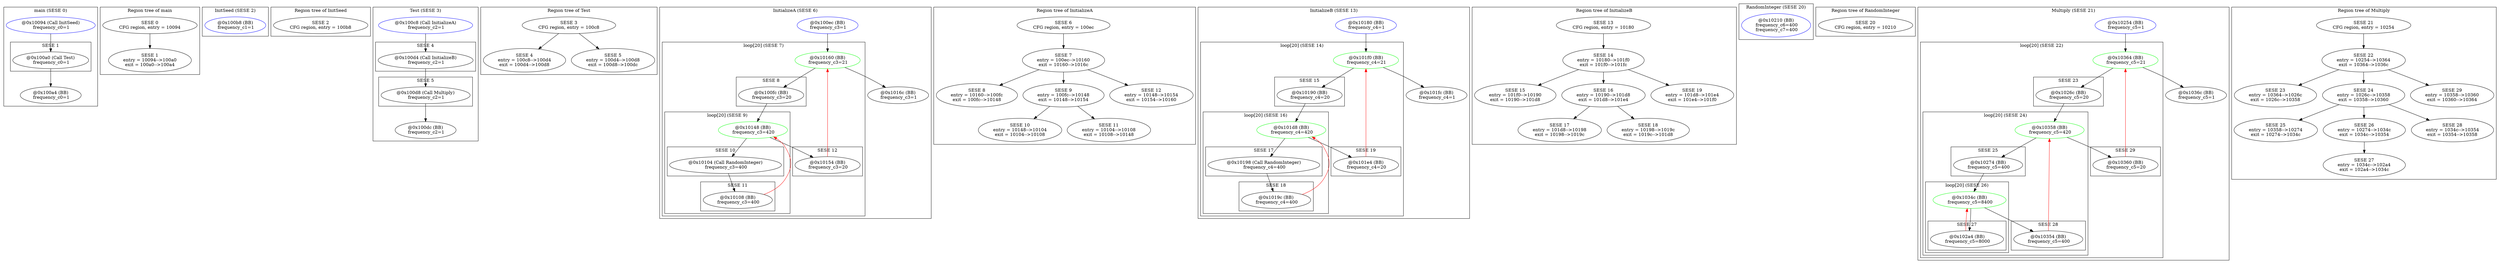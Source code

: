 digraph G {
subgraph cluster_main {
graph [label = "main (SESE 0)"];
subgraph cluster_sese_region0x556a3c2a9830 {
graph [label = "SESE 1"];
node0x556a3c158810 [label = "@0x100a0 (Call Test)\n frequency_c0=1\n"];
};
node0x556a3c158720 [label = "@0x10094 (Call InitSeed)\n frequency_c0=1\n" ,color="blue"];
node0x556a3c158810;
node0x556a3c1588f0 [label = "@0x100a4 (BB)\n frequency_c0=1\n"];
}
subgraph cluster_SESERegion_of_main {
graph [label = "Region tree of main"];
region0x556a3c2ac980 [label = "SESE 0
CFG region, entry = 10094"];
region0x556a3c2a9830 [label = "SESE 1
entry = 10094-->100a0
exit = 100a0-->100a4"];
region0x556a3c2ac980 -> region0x556a3c2a9830;
}
subgraph cluster_InitSeed {
graph [label = "InitSeed (SESE 2)"];
node0x556a3c159040 [label = "@0x100b8 (BB)\n frequency_c1=1\n" ,color="blue"];
}
subgraph cluster_SESERegion_of_InitSeed {
graph [label = "Region tree of InitSeed"];
region0x556a3c2a8130 [label = "SESE 2
CFG region, entry = 100b8"];
}
subgraph cluster_Test {
graph [label = "Test (SESE 3)"];
subgraph cluster_sese_region0x556a3c2a26a0 {
graph [label = "SESE 4"];
node0x556a3c15c9a0 [label = "@0x100d4 (Call InitializeB)\n frequency_c2=1\n"];
};
subgraph cluster_sese_region0x556a3c29cc20 {
graph [label = "SESE 5"];
node0x556a3c15d510 [label = "@0x100d8 (Call Multiply)\n frequency_c2=1\n"];
};
node0x556a3c159480 [label = "@0x100c8 (Call InitializeA)\n frequency_c2=1\n" ,color="blue"];
node0x556a3c15c9a0;
node0x556a3c15d510;
node0x556a3c165330 [label = "@0x100dc (BB)\n frequency_c2=1\n"];
}
subgraph cluster_SESERegion_of_Test {
graph [label = "Region tree of Test"];
region0x556a3c2a5850 [label = "SESE 3
CFG region, entry = 100c8"];
region0x556a3c2a26a0 [label = "SESE 4
entry = 100c8-->100d4
exit = 100d4-->100d8"];
region0x556a3c29cc20 [label = "SESE 5
entry = 100d4-->100d8
exit = 100d8-->100dc"];
region0x556a3c2a5850 -> region0x556a3c2a26a0;
region0x556a3c2a5850 -> region0x556a3c29cc20;
}
subgraph cluster_InitializeA {
graph [label = "InitializeA (SESE 6)"];
subgraph cluster_sese_region0x556a3c288db0 {
graph [label = "loop[20] (SESE 7)"];
node0x556a3c1680a0 [label = "@0x10160 (BB)\n frequency_c3=21\n" ,color="green"];
node0x556a3c165ac0 [label = "@0x100fc (BB)\n frequency_c3=20\n"];
node0x556a3c1685f0 [label = "@0x10148 (BB)\n frequency_c3=420\n" ,color="green"];
node0x556a3c166d30 [label = "@0x10104 (Call RandomInteger)\n frequency_c3=400\n"];
node0x556a3c167730 [label = "@0x10108 (BB)\n frequency_c3=400\n"];
node0x556a3c171740 [label = "@0x10154 (BB)\n frequency_c3=20\n"];
subgraph cluster_sese_region0x556a3c288810 {
graph [label = "SESE 8"];
node0x556a3c165ac0;
};
subgraph cluster_sese_region0x556a3c284840 {
graph [label = "loop[20] (SESE 9)"];
node0x556a3c1685f0;
node0x556a3c166d30;
node0x556a3c167730;
subgraph cluster_sese_region0x556a3c2327b0 {
graph [label = "SESE 10"];
node0x556a3c166d30;
};
subgraph cluster_sese_region0x556a3c1a0b40 {
graph [label = "SESE 11"];
node0x556a3c167730;
};
};
subgraph cluster_sese_region0x556a3c1cee10 {
graph [label = "SESE 12"];
node0x556a3c171740;
};
};
node0x556a3c165650 [label = "@0x100ec (BB)\n frequency_c3=1\n" ,color="blue"];
node0x556a3c165ac0;
node0x556a3c166d30;
node0x556a3c167730;
node0x556a3c1685f0;
node0x556a3c171740;
node0x556a3c1680a0;
node0x556a3c172a20 [label = "@0x1016c (BB)\n frequency_c3=1\n"];
}
subgraph cluster_SESERegion_of_InitializeA {
graph [label = "Region tree of InitializeA"];
region0x556a3c171ee0 [label = "SESE 6
CFG region, entry = 100ec"];
region0x556a3c288db0 [label = "SESE 7
entry = 100ec-->10160
exit = 10160-->1016c"];
region0x556a3c288810 [label = "SESE 8
entry = 10160-->100fc
exit = 100fc-->10148"];
region0x556a3c284840 [label = "SESE 9
entry = 100fc-->10148
exit = 10148-->10154"];
region0x556a3c2327b0 [label = "SESE 10
entry = 10148-->10104
exit = 10104-->10108"];
region0x556a3c1a0b40 [label = "SESE 11
entry = 10104-->10108
exit = 10108-->10148"];
region0x556a3c1cee10 [label = "SESE 12
entry = 10148-->10154
exit = 10154-->10160"];
region0x556a3c171ee0 -> region0x556a3c288db0;
region0x556a3c288db0 -> region0x556a3c288810;
region0x556a3c288db0 -> region0x556a3c284840;
region0x556a3c284840 -> region0x556a3c2327b0;
region0x556a3c284840 -> region0x556a3c1a0b40;
region0x556a3c288db0 -> region0x556a3c1cee10;
}
subgraph cluster_InitializeB {
graph [label = "InitializeB (SESE 13)"];
subgraph cluster_sese_region0x556a3c2894a0 {
graph [label = "loop[20] (SESE 14)"];
node0x556a3c29d570 [label = "@0x101f0 (BB)\n frequency_c4=21\n" ,color="green"];
node0x556a3c166a00 [label = "@0x10190 (BB)\n frequency_c4=20\n"];
node0x556a3c29b1d0 [label = "@0x101d8 (BB)\n frequency_c4=420\n" ,color="green"];
node0x556a3c166ae0 [label = "@0x10198 (Call RandomInteger)\n frequency_c4=400\n"];
node0x556a3c29a950 [label = "@0x1019c (BB)\n frequency_c4=400\n"];
node0x556a3c29c6c0 [label = "@0x101e4 (BB)\n frequency_c4=20\n"];
subgraph cluster_sese_region0x556a3c285290 {
graph [label = "SESE 15"];
node0x556a3c166a00;
};
subgraph cluster_sese_region0x556a3c2857e0 {
graph [label = "loop[20] (SESE 16)"];
node0x556a3c29b1d0;
node0x556a3c166ae0;
node0x556a3c29a950;
subgraph cluster_sese_region0x556a3c1da6b0 {
graph [label = "SESE 17"];
node0x556a3c166ae0;
};
subgraph cluster_sese_region0x556a3c1e7b50 {
graph [label = "SESE 18"];
node0x556a3c29a950;
};
};
subgraph cluster_sese_region0x556a3c28d780 {
graph [label = "SESE 19"];
node0x556a3c29c6c0;
};
};
node0x556a3c173990 [label = "@0x10180 (BB)\n frequency_c4=1\n" ,color="blue"];
node0x556a3c166a00;
node0x556a3c166ae0;
node0x556a3c29a950;
node0x556a3c29b1d0;
node0x556a3c29c6c0;
node0x556a3c29d570;
node0x556a3c29dd10 [label = "@0x101fc (BB)\n frequency_c4=1\n"];
}
subgraph cluster_SESERegion_of_InitializeB {
graph [label = "Region tree of InitializeB"];
region0x556a3c1ec3f0 [label = "SESE 13
CFG region, entry = 10180"];
region0x556a3c2894a0 [label = "SESE 14
entry = 10180-->101f0
exit = 101f0-->101fc"];
region0x556a3c285290 [label = "SESE 15
entry = 101f0-->10190
exit = 10190-->101d8"];
region0x556a3c2857e0 [label = "SESE 16
entry = 10190-->101d8
exit = 101d8-->101e4"];
region0x556a3c1da6b0 [label = "SESE 17
entry = 101d8-->10198
exit = 10198-->1019c"];
region0x556a3c1e7b50 [label = "SESE 18
entry = 10198-->1019c
exit = 1019c-->101d8"];
region0x556a3c28d780 [label = "SESE 19
entry = 101d8-->101e4
exit = 101e4-->101f0"];
region0x556a3c1ec3f0 -> region0x556a3c2894a0;
region0x556a3c2894a0 -> region0x556a3c285290;
region0x556a3c2894a0 -> region0x556a3c2857e0;
region0x556a3c2857e0 -> region0x556a3c1da6b0;
region0x556a3c2857e0 -> region0x556a3c1e7b50;
region0x556a3c2894a0 -> region0x556a3c28d780;
}
subgraph cluster_RandomInteger {
graph [label = "RandomInteger (SESE 20)"];
node0x556a3c29ecb0 [label = "@0x10210 (BB)\n frequency_c6=400\n frequency_c7=400\n" ,color="blue"];
}
subgraph cluster_SESERegion_of_RandomInteger {
graph [label = "Region tree of RandomInteger"];
region0x556a3c28bbc0 [label = "SESE 20
CFG region, entry = 10210"];
}
subgraph cluster_Multiply {
graph [label = "Multiply (SESE 21)"];
subgraph cluster_sese_region0x556a3c289840 {
graph [label = "loop[20] (SESE 22)"];
node0x556a3c2a6e80 [label = "@0x10364 (BB)\n frequency_c5=21\n" ,color="green"];
node0x556a3c299f10 [label = "@0x1026c (BB)\n frequency_c5=20\n"];
node0x556a3c2a65e0 [label = "@0x10358 (BB)\n frequency_c5=420\n" ,color="green"];
node0x556a3c2a1a80 [label = "@0x10274 (BB)\n frequency_c5=400\n"];
node0x556a3c2a5770 [label = "@0x1034c (BB)\n frequency_c5=8400\n" ,color="green"];
node0x556a3c2a4270 [label = "@0x102a4 (BB)\n frequency_c5=8000\n"];
node0x556a3c2a5f10 [label = "@0x10354 (BB)\n frequency_c5=400\n"];
node0x556a3c2a6bb0 [label = "@0x10360 (BB)\n frequency_c5=20\n"];
subgraph cluster_sese_region0x556a3c2898d0 {
graph [label = "SESE 23"];
node0x556a3c299f10;
};
subgraph cluster_sese_region0x556a3c1da290 {
graph [label = "loop[20] (SESE 24)"];
node0x556a3c2a65e0;
node0x556a3c2a1a80;
node0x556a3c2a5770;
node0x556a3c2a4270;
node0x556a3c2a5f10;
subgraph cluster_sese_region0x556a3c294d00 {
graph [label = "SESE 25"];
node0x556a3c2a1a80;
};
subgraph cluster_sese_region0x556a3c194730 {
graph [label = "loop[20] (SESE 26)"];
node0x556a3c2a5770;
node0x556a3c2a4270;
subgraph cluster_sese_region0x556a3c1da9c0 {
graph [label = "SESE 27"];
node0x556a3c2a4270;
};
};
subgraph cluster_sese_region0x556a3c18f0b0 {
graph [label = "SESE 28"];
node0x556a3c2a5f10;
};
};
subgraph cluster_sese_region0x556a3c18f160 {
graph [label = "SESE 29"];
node0x556a3c2a6bb0;
};
};
node0x556a3c299e30 [label = "@0x10254 (BB)\n frequency_c5=1\n" ,color="blue"];
node0x556a3c299f10;
node0x556a3c2a1a80;
node0x556a3c2a4270;
node0x556a3c2a5770;
node0x556a3c2a5f10;
node0x556a3c2a65e0;
node0x556a3c2a6bb0;
node0x556a3c2a6e80;
node0x556a3c2ad300 [label = "@0x1036c (BB)\n frequency_c5=1\n"];
}
subgraph cluster_SESERegion_of_Multiply {
graph [label = "Region tree of Multiply"];
region0x556a3c28bc50 [label = "SESE 21
CFG region, entry = 10254"];
region0x556a3c289840 [label = "SESE 22
entry = 10254-->10364
exit = 10364-->1036c"];
region0x556a3c2898d0 [label = "SESE 23
entry = 10364-->1026c
exit = 1026c-->10358"];
region0x556a3c1da290 [label = "SESE 24
entry = 1026c-->10358
exit = 10358-->10360"];
region0x556a3c294d00 [label = "SESE 25
entry = 10358-->10274
exit = 10274-->1034c"];
region0x556a3c194730 [label = "SESE 26
entry = 10274-->1034c
exit = 1034c-->10354"];
region0x556a3c1da9c0 [label = "SESE 27
entry = 1034c-->102a4
exit = 102a4-->1034c"];
region0x556a3c18f0b0 [label = "SESE 28
entry = 1034c-->10354
exit = 10354-->10358"];
region0x556a3c18f160 [label = "SESE 29
entry = 10358-->10360
exit = 10360-->10364"];
region0x556a3c28bc50 -> region0x556a3c289840;
region0x556a3c289840 -> region0x556a3c2898d0;
region0x556a3c289840 -> region0x556a3c1da290;
region0x556a3c1da290 -> region0x556a3c294d00;
region0x556a3c1da290 -> region0x556a3c194730;
region0x556a3c194730 -> region0x556a3c1da9c0;
region0x556a3c1da290 -> region0x556a3c18f0b0;
region0x556a3c289840 -> region0x556a3c18f160;
}
node0x556a3c158720 -> node0x556a3c158810;
node0x556a3c158810 -> node0x556a3c1588f0;
node0x556a3c159480 -> node0x556a3c15c9a0;
node0x556a3c15c9a0 -> node0x556a3c15d510;
node0x556a3c15d510 -> node0x556a3c165330;
node0x556a3c165650 -> node0x556a3c1680a0;
node0x556a3c165ac0 -> node0x556a3c1685f0;
node0x556a3c166d30 -> node0x556a3c167730;
node0x556a3c167730 -> node0x556a3c1685f0[color="red"];
node0x556a3c1685f0 -> node0x556a3c166d30;
node0x556a3c1685f0 -> node0x556a3c171740;
node0x556a3c171740 -> node0x556a3c1680a0[color="red"];
node0x556a3c1680a0 -> node0x556a3c165ac0;
node0x556a3c1680a0 -> node0x556a3c172a20;
node0x556a3c173990 -> node0x556a3c29d570;
node0x556a3c166a00 -> node0x556a3c29b1d0;
node0x556a3c166ae0 -> node0x556a3c29a950;
node0x556a3c29a950 -> node0x556a3c29b1d0[color="red"];
node0x556a3c29b1d0 -> node0x556a3c166ae0;
node0x556a3c29b1d0 -> node0x556a3c29c6c0;
node0x556a3c29c6c0 -> node0x556a3c29d570[color="red"];
node0x556a3c29d570 -> node0x556a3c166a00;
node0x556a3c29d570 -> node0x556a3c29dd10;
node0x556a3c299e30 -> node0x556a3c2a6e80;
node0x556a3c299f10 -> node0x556a3c2a65e0;
node0x556a3c2a1a80 -> node0x556a3c2a5770;
node0x556a3c2a4270 -> node0x556a3c2a5770[color="red"];
node0x556a3c2a5770 -> node0x556a3c2a4270;
node0x556a3c2a5770 -> node0x556a3c2a5f10;
node0x556a3c2a5f10 -> node0x556a3c2a65e0[color="red"];
node0x556a3c2a65e0 -> node0x556a3c2a1a80;
node0x556a3c2a65e0 -> node0x556a3c2a6bb0;
node0x556a3c2a6bb0 -> node0x556a3c2a6e80[color="red"];
node0x556a3c2a6e80 -> node0x556a3c299f10;
node0x556a3c2a6e80 -> node0x556a3c2ad300;
}
